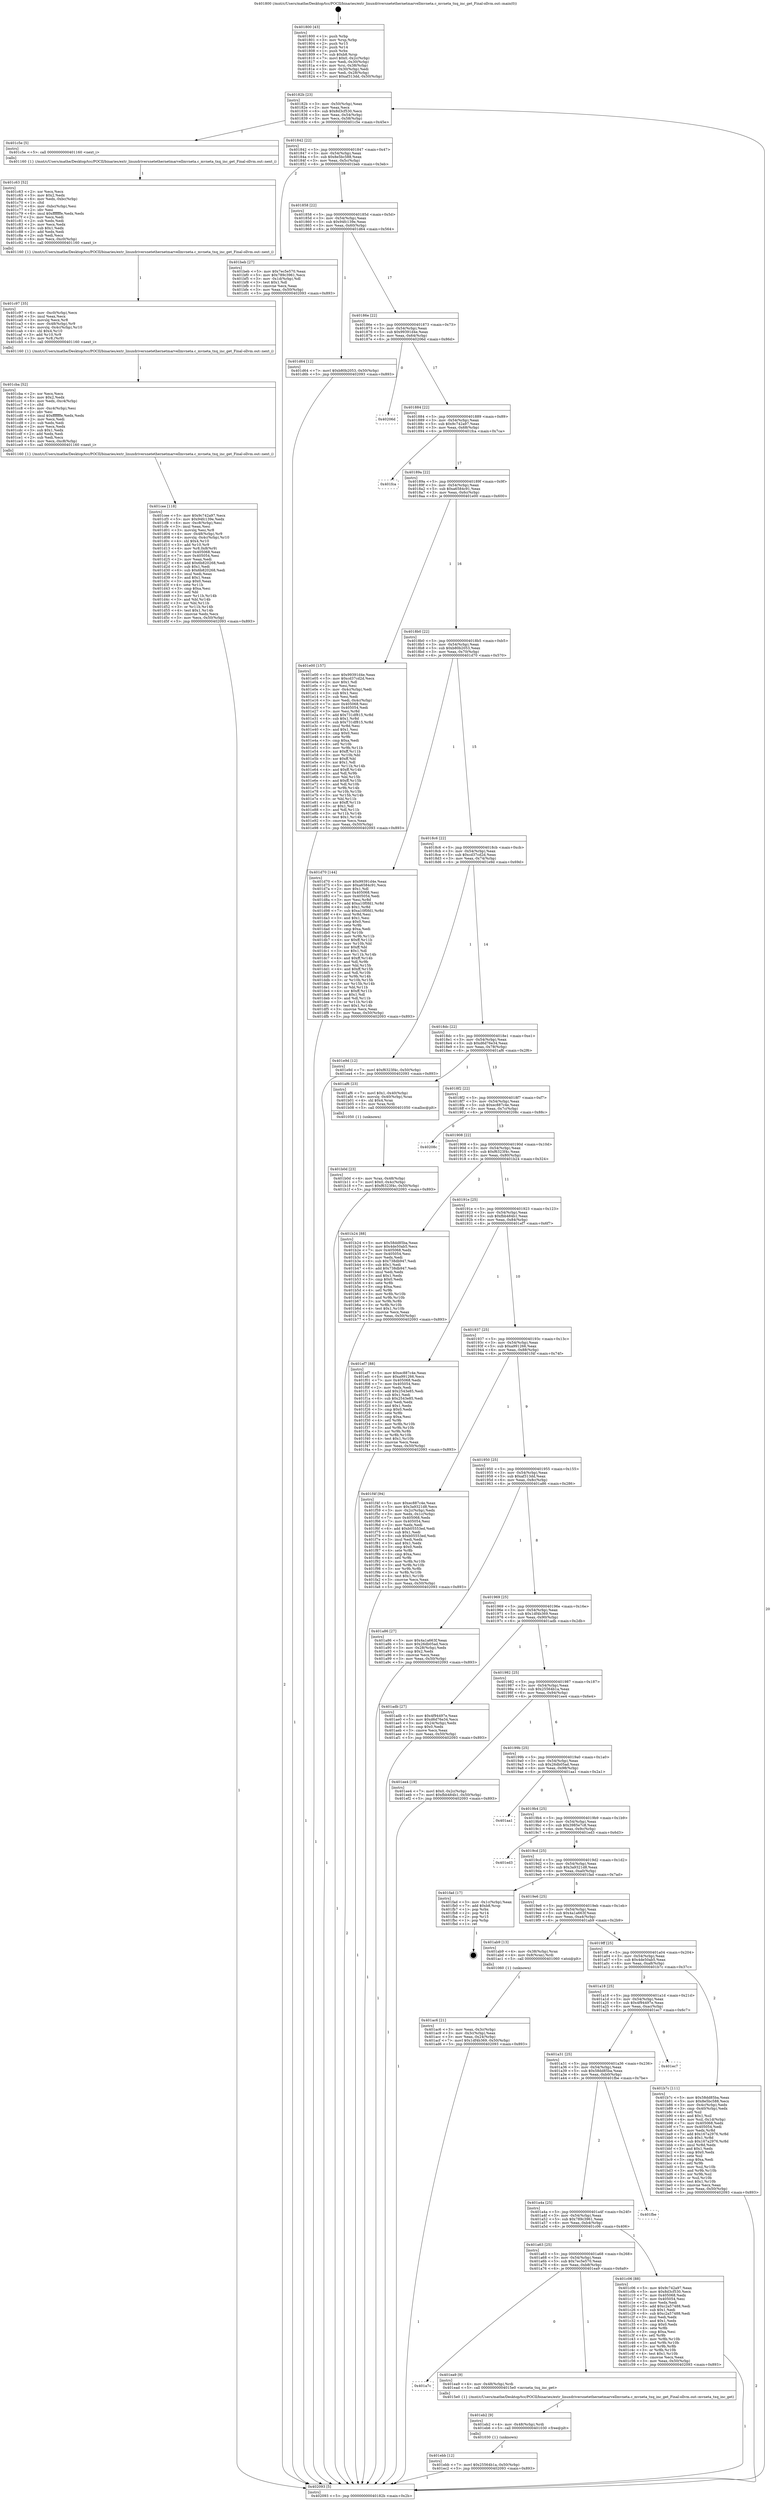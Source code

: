 digraph "0x401800" {
  label = "0x401800 (/mnt/c/Users/mathe/Desktop/tcc/POCII/binaries/extr_linuxdriversnetethernetmarvellmvneta.c_mvneta_txq_inc_get_Final-ollvm.out::main(0))"
  labelloc = "t"
  node[shape=record]

  Entry [label="",width=0.3,height=0.3,shape=circle,fillcolor=black,style=filled]
  "0x40182b" [label="{
     0x40182b [23]\l
     | [instrs]\l
     &nbsp;&nbsp;0x40182b \<+3\>: mov -0x50(%rbp),%eax\l
     &nbsp;&nbsp;0x40182e \<+2\>: mov %eax,%ecx\l
     &nbsp;&nbsp;0x401830 \<+6\>: sub $0x8d3cf530,%ecx\l
     &nbsp;&nbsp;0x401836 \<+3\>: mov %eax,-0x54(%rbp)\l
     &nbsp;&nbsp;0x401839 \<+3\>: mov %ecx,-0x58(%rbp)\l
     &nbsp;&nbsp;0x40183c \<+6\>: je 0000000000401c5e \<main+0x45e\>\l
  }"]
  "0x401c5e" [label="{
     0x401c5e [5]\l
     | [instrs]\l
     &nbsp;&nbsp;0x401c5e \<+5\>: call 0000000000401160 \<next_i\>\l
     | [calls]\l
     &nbsp;&nbsp;0x401160 \{1\} (/mnt/c/Users/mathe/Desktop/tcc/POCII/binaries/extr_linuxdriversnetethernetmarvellmvneta.c_mvneta_txq_inc_get_Final-ollvm.out::next_i)\l
  }"]
  "0x401842" [label="{
     0x401842 [22]\l
     | [instrs]\l
     &nbsp;&nbsp;0x401842 \<+5\>: jmp 0000000000401847 \<main+0x47\>\l
     &nbsp;&nbsp;0x401847 \<+3\>: mov -0x54(%rbp),%eax\l
     &nbsp;&nbsp;0x40184a \<+5\>: sub $0x8e5bc588,%eax\l
     &nbsp;&nbsp;0x40184f \<+3\>: mov %eax,-0x5c(%rbp)\l
     &nbsp;&nbsp;0x401852 \<+6\>: je 0000000000401beb \<main+0x3eb\>\l
  }"]
  Exit [label="",width=0.3,height=0.3,shape=circle,fillcolor=black,style=filled,peripheries=2]
  "0x401beb" [label="{
     0x401beb [27]\l
     | [instrs]\l
     &nbsp;&nbsp;0x401beb \<+5\>: mov $0x7ec5e570,%eax\l
     &nbsp;&nbsp;0x401bf0 \<+5\>: mov $0x789c3961,%ecx\l
     &nbsp;&nbsp;0x401bf5 \<+3\>: mov -0x1d(%rbp),%dl\l
     &nbsp;&nbsp;0x401bf8 \<+3\>: test $0x1,%dl\l
     &nbsp;&nbsp;0x401bfb \<+3\>: cmovne %ecx,%eax\l
     &nbsp;&nbsp;0x401bfe \<+3\>: mov %eax,-0x50(%rbp)\l
     &nbsp;&nbsp;0x401c01 \<+5\>: jmp 0000000000402093 \<main+0x893\>\l
  }"]
  "0x401858" [label="{
     0x401858 [22]\l
     | [instrs]\l
     &nbsp;&nbsp;0x401858 \<+5\>: jmp 000000000040185d \<main+0x5d\>\l
     &nbsp;&nbsp;0x40185d \<+3\>: mov -0x54(%rbp),%eax\l
     &nbsp;&nbsp;0x401860 \<+5\>: sub $0x94fc139e,%eax\l
     &nbsp;&nbsp;0x401865 \<+3\>: mov %eax,-0x60(%rbp)\l
     &nbsp;&nbsp;0x401868 \<+6\>: je 0000000000401d64 \<main+0x564\>\l
  }"]
  "0x401ebb" [label="{
     0x401ebb [12]\l
     | [instrs]\l
     &nbsp;&nbsp;0x401ebb \<+7\>: movl $0x25564b1a,-0x50(%rbp)\l
     &nbsp;&nbsp;0x401ec2 \<+5\>: jmp 0000000000402093 \<main+0x893\>\l
  }"]
  "0x401d64" [label="{
     0x401d64 [12]\l
     | [instrs]\l
     &nbsp;&nbsp;0x401d64 \<+7\>: movl $0xb80b2053,-0x50(%rbp)\l
     &nbsp;&nbsp;0x401d6b \<+5\>: jmp 0000000000402093 \<main+0x893\>\l
  }"]
  "0x40186e" [label="{
     0x40186e [22]\l
     | [instrs]\l
     &nbsp;&nbsp;0x40186e \<+5\>: jmp 0000000000401873 \<main+0x73\>\l
     &nbsp;&nbsp;0x401873 \<+3\>: mov -0x54(%rbp),%eax\l
     &nbsp;&nbsp;0x401876 \<+5\>: sub $0x99391d4e,%eax\l
     &nbsp;&nbsp;0x40187b \<+3\>: mov %eax,-0x64(%rbp)\l
     &nbsp;&nbsp;0x40187e \<+6\>: je 000000000040206d \<main+0x86d\>\l
  }"]
  "0x401eb2" [label="{
     0x401eb2 [9]\l
     | [instrs]\l
     &nbsp;&nbsp;0x401eb2 \<+4\>: mov -0x48(%rbp),%rdi\l
     &nbsp;&nbsp;0x401eb6 \<+5\>: call 0000000000401030 \<free@plt\>\l
     | [calls]\l
     &nbsp;&nbsp;0x401030 \{1\} (unknown)\l
  }"]
  "0x40206d" [label="{
     0x40206d\l
  }", style=dashed]
  "0x401884" [label="{
     0x401884 [22]\l
     | [instrs]\l
     &nbsp;&nbsp;0x401884 \<+5\>: jmp 0000000000401889 \<main+0x89\>\l
     &nbsp;&nbsp;0x401889 \<+3\>: mov -0x54(%rbp),%eax\l
     &nbsp;&nbsp;0x40188c \<+5\>: sub $0x9c742a97,%eax\l
     &nbsp;&nbsp;0x401891 \<+3\>: mov %eax,-0x68(%rbp)\l
     &nbsp;&nbsp;0x401894 \<+6\>: je 0000000000401fca \<main+0x7ca\>\l
  }"]
  "0x401a7c" [label="{
     0x401a7c\l
  }", style=dashed]
  "0x401fca" [label="{
     0x401fca\l
  }", style=dashed]
  "0x40189a" [label="{
     0x40189a [22]\l
     | [instrs]\l
     &nbsp;&nbsp;0x40189a \<+5\>: jmp 000000000040189f \<main+0x9f\>\l
     &nbsp;&nbsp;0x40189f \<+3\>: mov -0x54(%rbp),%eax\l
     &nbsp;&nbsp;0x4018a2 \<+5\>: sub $0xa6584c91,%eax\l
     &nbsp;&nbsp;0x4018a7 \<+3\>: mov %eax,-0x6c(%rbp)\l
     &nbsp;&nbsp;0x4018aa \<+6\>: je 0000000000401e00 \<main+0x600\>\l
  }"]
  "0x401ea9" [label="{
     0x401ea9 [9]\l
     | [instrs]\l
     &nbsp;&nbsp;0x401ea9 \<+4\>: mov -0x48(%rbp),%rdi\l
     &nbsp;&nbsp;0x401ead \<+5\>: call 00000000004015e0 \<mvneta_txq_inc_get\>\l
     | [calls]\l
     &nbsp;&nbsp;0x4015e0 \{1\} (/mnt/c/Users/mathe/Desktop/tcc/POCII/binaries/extr_linuxdriversnetethernetmarvellmvneta.c_mvneta_txq_inc_get_Final-ollvm.out::mvneta_txq_inc_get)\l
  }"]
  "0x401e00" [label="{
     0x401e00 [157]\l
     | [instrs]\l
     &nbsp;&nbsp;0x401e00 \<+5\>: mov $0x99391d4e,%eax\l
     &nbsp;&nbsp;0x401e05 \<+5\>: mov $0xcd37cd2d,%ecx\l
     &nbsp;&nbsp;0x401e0a \<+2\>: mov $0x1,%dl\l
     &nbsp;&nbsp;0x401e0c \<+2\>: xor %esi,%esi\l
     &nbsp;&nbsp;0x401e0e \<+3\>: mov -0x4c(%rbp),%edi\l
     &nbsp;&nbsp;0x401e11 \<+3\>: sub $0x1,%esi\l
     &nbsp;&nbsp;0x401e14 \<+2\>: sub %esi,%edi\l
     &nbsp;&nbsp;0x401e16 \<+3\>: mov %edi,-0x4c(%rbp)\l
     &nbsp;&nbsp;0x401e19 \<+7\>: mov 0x405068,%esi\l
     &nbsp;&nbsp;0x401e20 \<+7\>: mov 0x405054,%edi\l
     &nbsp;&nbsp;0x401e27 \<+3\>: mov %esi,%r8d\l
     &nbsp;&nbsp;0x401e2a \<+7\>: add $0x731df815,%r8d\l
     &nbsp;&nbsp;0x401e31 \<+4\>: sub $0x1,%r8d\l
     &nbsp;&nbsp;0x401e35 \<+7\>: sub $0x731df815,%r8d\l
     &nbsp;&nbsp;0x401e3c \<+4\>: imul %r8d,%esi\l
     &nbsp;&nbsp;0x401e40 \<+3\>: and $0x1,%esi\l
     &nbsp;&nbsp;0x401e43 \<+3\>: cmp $0x0,%esi\l
     &nbsp;&nbsp;0x401e46 \<+4\>: sete %r9b\l
     &nbsp;&nbsp;0x401e4a \<+3\>: cmp $0xa,%edi\l
     &nbsp;&nbsp;0x401e4d \<+4\>: setl %r10b\l
     &nbsp;&nbsp;0x401e51 \<+3\>: mov %r9b,%r11b\l
     &nbsp;&nbsp;0x401e54 \<+4\>: xor $0xff,%r11b\l
     &nbsp;&nbsp;0x401e58 \<+3\>: mov %r10b,%bl\l
     &nbsp;&nbsp;0x401e5b \<+3\>: xor $0xff,%bl\l
     &nbsp;&nbsp;0x401e5e \<+3\>: xor $0x1,%dl\l
     &nbsp;&nbsp;0x401e61 \<+3\>: mov %r11b,%r14b\l
     &nbsp;&nbsp;0x401e64 \<+4\>: and $0xff,%r14b\l
     &nbsp;&nbsp;0x401e68 \<+3\>: and %dl,%r9b\l
     &nbsp;&nbsp;0x401e6b \<+3\>: mov %bl,%r15b\l
     &nbsp;&nbsp;0x401e6e \<+4\>: and $0xff,%r15b\l
     &nbsp;&nbsp;0x401e72 \<+3\>: and %dl,%r10b\l
     &nbsp;&nbsp;0x401e75 \<+3\>: or %r9b,%r14b\l
     &nbsp;&nbsp;0x401e78 \<+3\>: or %r10b,%r15b\l
     &nbsp;&nbsp;0x401e7b \<+3\>: xor %r15b,%r14b\l
     &nbsp;&nbsp;0x401e7e \<+3\>: or %bl,%r11b\l
     &nbsp;&nbsp;0x401e81 \<+4\>: xor $0xff,%r11b\l
     &nbsp;&nbsp;0x401e85 \<+3\>: or $0x1,%dl\l
     &nbsp;&nbsp;0x401e88 \<+3\>: and %dl,%r11b\l
     &nbsp;&nbsp;0x401e8b \<+3\>: or %r11b,%r14b\l
     &nbsp;&nbsp;0x401e8e \<+4\>: test $0x1,%r14b\l
     &nbsp;&nbsp;0x401e92 \<+3\>: cmovne %ecx,%eax\l
     &nbsp;&nbsp;0x401e95 \<+3\>: mov %eax,-0x50(%rbp)\l
     &nbsp;&nbsp;0x401e98 \<+5\>: jmp 0000000000402093 \<main+0x893\>\l
  }"]
  "0x4018b0" [label="{
     0x4018b0 [22]\l
     | [instrs]\l
     &nbsp;&nbsp;0x4018b0 \<+5\>: jmp 00000000004018b5 \<main+0xb5\>\l
     &nbsp;&nbsp;0x4018b5 \<+3\>: mov -0x54(%rbp),%eax\l
     &nbsp;&nbsp;0x4018b8 \<+5\>: sub $0xb80b2053,%eax\l
     &nbsp;&nbsp;0x4018bd \<+3\>: mov %eax,-0x70(%rbp)\l
     &nbsp;&nbsp;0x4018c0 \<+6\>: je 0000000000401d70 \<main+0x570\>\l
  }"]
  "0x401cee" [label="{
     0x401cee [118]\l
     | [instrs]\l
     &nbsp;&nbsp;0x401cee \<+5\>: mov $0x9c742a97,%ecx\l
     &nbsp;&nbsp;0x401cf3 \<+5\>: mov $0x94fc139e,%edx\l
     &nbsp;&nbsp;0x401cf8 \<+6\>: mov -0xc8(%rbp),%esi\l
     &nbsp;&nbsp;0x401cfe \<+3\>: imul %eax,%esi\l
     &nbsp;&nbsp;0x401d01 \<+3\>: movslq %esi,%r8\l
     &nbsp;&nbsp;0x401d04 \<+4\>: mov -0x48(%rbp),%r9\l
     &nbsp;&nbsp;0x401d08 \<+4\>: movslq -0x4c(%rbp),%r10\l
     &nbsp;&nbsp;0x401d0c \<+4\>: shl $0x4,%r10\l
     &nbsp;&nbsp;0x401d10 \<+3\>: add %r10,%r9\l
     &nbsp;&nbsp;0x401d13 \<+4\>: mov %r8,0x8(%r9)\l
     &nbsp;&nbsp;0x401d17 \<+7\>: mov 0x405068,%eax\l
     &nbsp;&nbsp;0x401d1e \<+7\>: mov 0x405054,%esi\l
     &nbsp;&nbsp;0x401d25 \<+2\>: mov %eax,%edi\l
     &nbsp;&nbsp;0x401d27 \<+6\>: add $0x6b820268,%edi\l
     &nbsp;&nbsp;0x401d2d \<+3\>: sub $0x1,%edi\l
     &nbsp;&nbsp;0x401d30 \<+6\>: sub $0x6b820268,%edi\l
     &nbsp;&nbsp;0x401d36 \<+3\>: imul %edi,%eax\l
     &nbsp;&nbsp;0x401d39 \<+3\>: and $0x1,%eax\l
     &nbsp;&nbsp;0x401d3c \<+3\>: cmp $0x0,%eax\l
     &nbsp;&nbsp;0x401d3f \<+4\>: sete %r11b\l
     &nbsp;&nbsp;0x401d43 \<+3\>: cmp $0xa,%esi\l
     &nbsp;&nbsp;0x401d46 \<+3\>: setl %bl\l
     &nbsp;&nbsp;0x401d49 \<+3\>: mov %r11b,%r14b\l
     &nbsp;&nbsp;0x401d4c \<+3\>: and %bl,%r14b\l
     &nbsp;&nbsp;0x401d4f \<+3\>: xor %bl,%r11b\l
     &nbsp;&nbsp;0x401d52 \<+3\>: or %r11b,%r14b\l
     &nbsp;&nbsp;0x401d55 \<+4\>: test $0x1,%r14b\l
     &nbsp;&nbsp;0x401d59 \<+3\>: cmovne %edx,%ecx\l
     &nbsp;&nbsp;0x401d5c \<+3\>: mov %ecx,-0x50(%rbp)\l
     &nbsp;&nbsp;0x401d5f \<+5\>: jmp 0000000000402093 \<main+0x893\>\l
  }"]
  "0x401d70" [label="{
     0x401d70 [144]\l
     | [instrs]\l
     &nbsp;&nbsp;0x401d70 \<+5\>: mov $0x99391d4e,%eax\l
     &nbsp;&nbsp;0x401d75 \<+5\>: mov $0xa6584c91,%ecx\l
     &nbsp;&nbsp;0x401d7a \<+2\>: mov $0x1,%dl\l
     &nbsp;&nbsp;0x401d7c \<+7\>: mov 0x405068,%esi\l
     &nbsp;&nbsp;0x401d83 \<+7\>: mov 0x405054,%edi\l
     &nbsp;&nbsp;0x401d8a \<+3\>: mov %esi,%r8d\l
     &nbsp;&nbsp;0x401d8d \<+7\>: add $0xa10f0fd1,%r8d\l
     &nbsp;&nbsp;0x401d94 \<+4\>: sub $0x1,%r8d\l
     &nbsp;&nbsp;0x401d98 \<+7\>: sub $0xa10f0fd1,%r8d\l
     &nbsp;&nbsp;0x401d9f \<+4\>: imul %r8d,%esi\l
     &nbsp;&nbsp;0x401da3 \<+3\>: and $0x1,%esi\l
     &nbsp;&nbsp;0x401da6 \<+3\>: cmp $0x0,%esi\l
     &nbsp;&nbsp;0x401da9 \<+4\>: sete %r9b\l
     &nbsp;&nbsp;0x401dad \<+3\>: cmp $0xa,%edi\l
     &nbsp;&nbsp;0x401db0 \<+4\>: setl %r10b\l
     &nbsp;&nbsp;0x401db4 \<+3\>: mov %r9b,%r11b\l
     &nbsp;&nbsp;0x401db7 \<+4\>: xor $0xff,%r11b\l
     &nbsp;&nbsp;0x401dbb \<+3\>: mov %r10b,%bl\l
     &nbsp;&nbsp;0x401dbe \<+3\>: xor $0xff,%bl\l
     &nbsp;&nbsp;0x401dc1 \<+3\>: xor $0x1,%dl\l
     &nbsp;&nbsp;0x401dc4 \<+3\>: mov %r11b,%r14b\l
     &nbsp;&nbsp;0x401dc7 \<+4\>: and $0xff,%r14b\l
     &nbsp;&nbsp;0x401dcb \<+3\>: and %dl,%r9b\l
     &nbsp;&nbsp;0x401dce \<+3\>: mov %bl,%r15b\l
     &nbsp;&nbsp;0x401dd1 \<+4\>: and $0xff,%r15b\l
     &nbsp;&nbsp;0x401dd5 \<+3\>: and %dl,%r10b\l
     &nbsp;&nbsp;0x401dd8 \<+3\>: or %r9b,%r14b\l
     &nbsp;&nbsp;0x401ddb \<+3\>: or %r10b,%r15b\l
     &nbsp;&nbsp;0x401dde \<+3\>: xor %r15b,%r14b\l
     &nbsp;&nbsp;0x401de1 \<+3\>: or %bl,%r11b\l
     &nbsp;&nbsp;0x401de4 \<+4\>: xor $0xff,%r11b\l
     &nbsp;&nbsp;0x401de8 \<+3\>: or $0x1,%dl\l
     &nbsp;&nbsp;0x401deb \<+3\>: and %dl,%r11b\l
     &nbsp;&nbsp;0x401dee \<+3\>: or %r11b,%r14b\l
     &nbsp;&nbsp;0x401df1 \<+4\>: test $0x1,%r14b\l
     &nbsp;&nbsp;0x401df5 \<+3\>: cmovne %ecx,%eax\l
     &nbsp;&nbsp;0x401df8 \<+3\>: mov %eax,-0x50(%rbp)\l
     &nbsp;&nbsp;0x401dfb \<+5\>: jmp 0000000000402093 \<main+0x893\>\l
  }"]
  "0x4018c6" [label="{
     0x4018c6 [22]\l
     | [instrs]\l
     &nbsp;&nbsp;0x4018c6 \<+5\>: jmp 00000000004018cb \<main+0xcb\>\l
     &nbsp;&nbsp;0x4018cb \<+3\>: mov -0x54(%rbp),%eax\l
     &nbsp;&nbsp;0x4018ce \<+5\>: sub $0xcd37cd2d,%eax\l
     &nbsp;&nbsp;0x4018d3 \<+3\>: mov %eax,-0x74(%rbp)\l
     &nbsp;&nbsp;0x4018d6 \<+6\>: je 0000000000401e9d \<main+0x69d\>\l
  }"]
  "0x401cba" [label="{
     0x401cba [52]\l
     | [instrs]\l
     &nbsp;&nbsp;0x401cba \<+2\>: xor %ecx,%ecx\l
     &nbsp;&nbsp;0x401cbc \<+5\>: mov $0x2,%edx\l
     &nbsp;&nbsp;0x401cc1 \<+6\>: mov %edx,-0xc4(%rbp)\l
     &nbsp;&nbsp;0x401cc7 \<+1\>: cltd\l
     &nbsp;&nbsp;0x401cc8 \<+6\>: mov -0xc4(%rbp),%esi\l
     &nbsp;&nbsp;0x401cce \<+2\>: idiv %esi\l
     &nbsp;&nbsp;0x401cd0 \<+6\>: imul $0xfffffffe,%edx,%edx\l
     &nbsp;&nbsp;0x401cd6 \<+2\>: mov %ecx,%edi\l
     &nbsp;&nbsp;0x401cd8 \<+2\>: sub %edx,%edi\l
     &nbsp;&nbsp;0x401cda \<+2\>: mov %ecx,%edx\l
     &nbsp;&nbsp;0x401cdc \<+3\>: sub $0x1,%edx\l
     &nbsp;&nbsp;0x401cdf \<+2\>: add %edx,%edi\l
     &nbsp;&nbsp;0x401ce1 \<+2\>: sub %edi,%ecx\l
     &nbsp;&nbsp;0x401ce3 \<+6\>: mov %ecx,-0xc8(%rbp)\l
     &nbsp;&nbsp;0x401ce9 \<+5\>: call 0000000000401160 \<next_i\>\l
     | [calls]\l
     &nbsp;&nbsp;0x401160 \{1\} (/mnt/c/Users/mathe/Desktop/tcc/POCII/binaries/extr_linuxdriversnetethernetmarvellmvneta.c_mvneta_txq_inc_get_Final-ollvm.out::next_i)\l
  }"]
  "0x401e9d" [label="{
     0x401e9d [12]\l
     | [instrs]\l
     &nbsp;&nbsp;0x401e9d \<+7\>: movl $0xf6323f4c,-0x50(%rbp)\l
     &nbsp;&nbsp;0x401ea4 \<+5\>: jmp 0000000000402093 \<main+0x893\>\l
  }"]
  "0x4018dc" [label="{
     0x4018dc [22]\l
     | [instrs]\l
     &nbsp;&nbsp;0x4018dc \<+5\>: jmp 00000000004018e1 \<main+0xe1\>\l
     &nbsp;&nbsp;0x4018e1 \<+3\>: mov -0x54(%rbp),%eax\l
     &nbsp;&nbsp;0x4018e4 \<+5\>: sub $0xd6d76e34,%eax\l
     &nbsp;&nbsp;0x4018e9 \<+3\>: mov %eax,-0x78(%rbp)\l
     &nbsp;&nbsp;0x4018ec \<+6\>: je 0000000000401af6 \<main+0x2f6\>\l
  }"]
  "0x401c97" [label="{
     0x401c97 [35]\l
     | [instrs]\l
     &nbsp;&nbsp;0x401c97 \<+6\>: mov -0xc0(%rbp),%ecx\l
     &nbsp;&nbsp;0x401c9d \<+3\>: imul %eax,%ecx\l
     &nbsp;&nbsp;0x401ca0 \<+3\>: movslq %ecx,%r8\l
     &nbsp;&nbsp;0x401ca3 \<+4\>: mov -0x48(%rbp),%r9\l
     &nbsp;&nbsp;0x401ca7 \<+4\>: movslq -0x4c(%rbp),%r10\l
     &nbsp;&nbsp;0x401cab \<+4\>: shl $0x4,%r10\l
     &nbsp;&nbsp;0x401caf \<+3\>: add %r10,%r9\l
     &nbsp;&nbsp;0x401cb2 \<+3\>: mov %r8,(%r9)\l
     &nbsp;&nbsp;0x401cb5 \<+5\>: call 0000000000401160 \<next_i\>\l
     | [calls]\l
     &nbsp;&nbsp;0x401160 \{1\} (/mnt/c/Users/mathe/Desktop/tcc/POCII/binaries/extr_linuxdriversnetethernetmarvellmvneta.c_mvneta_txq_inc_get_Final-ollvm.out::next_i)\l
  }"]
  "0x401af6" [label="{
     0x401af6 [23]\l
     | [instrs]\l
     &nbsp;&nbsp;0x401af6 \<+7\>: movl $0x1,-0x40(%rbp)\l
     &nbsp;&nbsp;0x401afd \<+4\>: movslq -0x40(%rbp),%rax\l
     &nbsp;&nbsp;0x401b01 \<+4\>: shl $0x4,%rax\l
     &nbsp;&nbsp;0x401b05 \<+3\>: mov %rax,%rdi\l
     &nbsp;&nbsp;0x401b08 \<+5\>: call 0000000000401050 \<malloc@plt\>\l
     | [calls]\l
     &nbsp;&nbsp;0x401050 \{1\} (unknown)\l
  }"]
  "0x4018f2" [label="{
     0x4018f2 [22]\l
     | [instrs]\l
     &nbsp;&nbsp;0x4018f2 \<+5\>: jmp 00000000004018f7 \<main+0xf7\>\l
     &nbsp;&nbsp;0x4018f7 \<+3\>: mov -0x54(%rbp),%eax\l
     &nbsp;&nbsp;0x4018fa \<+5\>: sub $0xec887c4e,%eax\l
     &nbsp;&nbsp;0x4018ff \<+3\>: mov %eax,-0x7c(%rbp)\l
     &nbsp;&nbsp;0x401902 \<+6\>: je 000000000040208c \<main+0x88c\>\l
  }"]
  "0x401c63" [label="{
     0x401c63 [52]\l
     | [instrs]\l
     &nbsp;&nbsp;0x401c63 \<+2\>: xor %ecx,%ecx\l
     &nbsp;&nbsp;0x401c65 \<+5\>: mov $0x2,%edx\l
     &nbsp;&nbsp;0x401c6a \<+6\>: mov %edx,-0xbc(%rbp)\l
     &nbsp;&nbsp;0x401c70 \<+1\>: cltd\l
     &nbsp;&nbsp;0x401c71 \<+6\>: mov -0xbc(%rbp),%esi\l
     &nbsp;&nbsp;0x401c77 \<+2\>: idiv %esi\l
     &nbsp;&nbsp;0x401c79 \<+6\>: imul $0xfffffffe,%edx,%edx\l
     &nbsp;&nbsp;0x401c7f \<+2\>: mov %ecx,%edi\l
     &nbsp;&nbsp;0x401c81 \<+2\>: sub %edx,%edi\l
     &nbsp;&nbsp;0x401c83 \<+2\>: mov %ecx,%edx\l
     &nbsp;&nbsp;0x401c85 \<+3\>: sub $0x1,%edx\l
     &nbsp;&nbsp;0x401c88 \<+2\>: add %edx,%edi\l
     &nbsp;&nbsp;0x401c8a \<+2\>: sub %edi,%ecx\l
     &nbsp;&nbsp;0x401c8c \<+6\>: mov %ecx,-0xc0(%rbp)\l
     &nbsp;&nbsp;0x401c92 \<+5\>: call 0000000000401160 \<next_i\>\l
     | [calls]\l
     &nbsp;&nbsp;0x401160 \{1\} (/mnt/c/Users/mathe/Desktop/tcc/POCII/binaries/extr_linuxdriversnetethernetmarvellmvneta.c_mvneta_txq_inc_get_Final-ollvm.out::next_i)\l
  }"]
  "0x40208c" [label="{
     0x40208c\l
  }", style=dashed]
  "0x401908" [label="{
     0x401908 [22]\l
     | [instrs]\l
     &nbsp;&nbsp;0x401908 \<+5\>: jmp 000000000040190d \<main+0x10d\>\l
     &nbsp;&nbsp;0x40190d \<+3\>: mov -0x54(%rbp),%eax\l
     &nbsp;&nbsp;0x401910 \<+5\>: sub $0xf6323f4c,%eax\l
     &nbsp;&nbsp;0x401915 \<+3\>: mov %eax,-0x80(%rbp)\l
     &nbsp;&nbsp;0x401918 \<+6\>: je 0000000000401b24 \<main+0x324\>\l
  }"]
  "0x401a63" [label="{
     0x401a63 [25]\l
     | [instrs]\l
     &nbsp;&nbsp;0x401a63 \<+5\>: jmp 0000000000401a68 \<main+0x268\>\l
     &nbsp;&nbsp;0x401a68 \<+3\>: mov -0x54(%rbp),%eax\l
     &nbsp;&nbsp;0x401a6b \<+5\>: sub $0x7ec5e570,%eax\l
     &nbsp;&nbsp;0x401a70 \<+6\>: mov %eax,-0xb8(%rbp)\l
     &nbsp;&nbsp;0x401a76 \<+6\>: je 0000000000401ea9 \<main+0x6a9\>\l
  }"]
  "0x401b24" [label="{
     0x401b24 [88]\l
     | [instrs]\l
     &nbsp;&nbsp;0x401b24 \<+5\>: mov $0x58dd85ba,%eax\l
     &nbsp;&nbsp;0x401b29 \<+5\>: mov $0x4de50ab5,%ecx\l
     &nbsp;&nbsp;0x401b2e \<+7\>: mov 0x405068,%edx\l
     &nbsp;&nbsp;0x401b35 \<+7\>: mov 0x405054,%esi\l
     &nbsp;&nbsp;0x401b3c \<+2\>: mov %edx,%edi\l
     &nbsp;&nbsp;0x401b3e \<+6\>: sub $0x738db947,%edi\l
     &nbsp;&nbsp;0x401b44 \<+3\>: sub $0x1,%edi\l
     &nbsp;&nbsp;0x401b47 \<+6\>: add $0x738db947,%edi\l
     &nbsp;&nbsp;0x401b4d \<+3\>: imul %edi,%edx\l
     &nbsp;&nbsp;0x401b50 \<+3\>: and $0x1,%edx\l
     &nbsp;&nbsp;0x401b53 \<+3\>: cmp $0x0,%edx\l
     &nbsp;&nbsp;0x401b56 \<+4\>: sete %r8b\l
     &nbsp;&nbsp;0x401b5a \<+3\>: cmp $0xa,%esi\l
     &nbsp;&nbsp;0x401b5d \<+4\>: setl %r9b\l
     &nbsp;&nbsp;0x401b61 \<+3\>: mov %r8b,%r10b\l
     &nbsp;&nbsp;0x401b64 \<+3\>: and %r9b,%r10b\l
     &nbsp;&nbsp;0x401b67 \<+3\>: xor %r9b,%r8b\l
     &nbsp;&nbsp;0x401b6a \<+3\>: or %r8b,%r10b\l
     &nbsp;&nbsp;0x401b6d \<+4\>: test $0x1,%r10b\l
     &nbsp;&nbsp;0x401b71 \<+3\>: cmovne %ecx,%eax\l
     &nbsp;&nbsp;0x401b74 \<+3\>: mov %eax,-0x50(%rbp)\l
     &nbsp;&nbsp;0x401b77 \<+5\>: jmp 0000000000402093 \<main+0x893\>\l
  }"]
  "0x40191e" [label="{
     0x40191e [25]\l
     | [instrs]\l
     &nbsp;&nbsp;0x40191e \<+5\>: jmp 0000000000401923 \<main+0x123\>\l
     &nbsp;&nbsp;0x401923 \<+3\>: mov -0x54(%rbp),%eax\l
     &nbsp;&nbsp;0x401926 \<+5\>: sub $0xfbb484b1,%eax\l
     &nbsp;&nbsp;0x40192b \<+6\>: mov %eax,-0x84(%rbp)\l
     &nbsp;&nbsp;0x401931 \<+6\>: je 0000000000401ef7 \<main+0x6f7\>\l
  }"]
  "0x401c06" [label="{
     0x401c06 [88]\l
     | [instrs]\l
     &nbsp;&nbsp;0x401c06 \<+5\>: mov $0x9c742a97,%eax\l
     &nbsp;&nbsp;0x401c0b \<+5\>: mov $0x8d3cf530,%ecx\l
     &nbsp;&nbsp;0x401c10 \<+7\>: mov 0x405068,%edx\l
     &nbsp;&nbsp;0x401c17 \<+7\>: mov 0x405054,%esi\l
     &nbsp;&nbsp;0x401c1e \<+2\>: mov %edx,%edi\l
     &nbsp;&nbsp;0x401c20 \<+6\>: add $0xc2a57488,%edi\l
     &nbsp;&nbsp;0x401c26 \<+3\>: sub $0x1,%edi\l
     &nbsp;&nbsp;0x401c29 \<+6\>: sub $0xc2a57488,%edi\l
     &nbsp;&nbsp;0x401c2f \<+3\>: imul %edi,%edx\l
     &nbsp;&nbsp;0x401c32 \<+3\>: and $0x1,%edx\l
     &nbsp;&nbsp;0x401c35 \<+3\>: cmp $0x0,%edx\l
     &nbsp;&nbsp;0x401c38 \<+4\>: sete %r8b\l
     &nbsp;&nbsp;0x401c3c \<+3\>: cmp $0xa,%esi\l
     &nbsp;&nbsp;0x401c3f \<+4\>: setl %r9b\l
     &nbsp;&nbsp;0x401c43 \<+3\>: mov %r8b,%r10b\l
     &nbsp;&nbsp;0x401c46 \<+3\>: and %r9b,%r10b\l
     &nbsp;&nbsp;0x401c49 \<+3\>: xor %r9b,%r8b\l
     &nbsp;&nbsp;0x401c4c \<+3\>: or %r8b,%r10b\l
     &nbsp;&nbsp;0x401c4f \<+4\>: test $0x1,%r10b\l
     &nbsp;&nbsp;0x401c53 \<+3\>: cmovne %ecx,%eax\l
     &nbsp;&nbsp;0x401c56 \<+3\>: mov %eax,-0x50(%rbp)\l
     &nbsp;&nbsp;0x401c59 \<+5\>: jmp 0000000000402093 \<main+0x893\>\l
  }"]
  "0x401ef7" [label="{
     0x401ef7 [88]\l
     | [instrs]\l
     &nbsp;&nbsp;0x401ef7 \<+5\>: mov $0xec887c4e,%eax\l
     &nbsp;&nbsp;0x401efc \<+5\>: mov $0xa991266,%ecx\l
     &nbsp;&nbsp;0x401f01 \<+7\>: mov 0x405068,%edx\l
     &nbsp;&nbsp;0x401f08 \<+7\>: mov 0x405054,%esi\l
     &nbsp;&nbsp;0x401f0f \<+2\>: mov %edx,%edi\l
     &nbsp;&nbsp;0x401f11 \<+6\>: add $0x2543e85,%edi\l
     &nbsp;&nbsp;0x401f17 \<+3\>: sub $0x1,%edi\l
     &nbsp;&nbsp;0x401f1a \<+6\>: sub $0x2543e85,%edi\l
     &nbsp;&nbsp;0x401f20 \<+3\>: imul %edi,%edx\l
     &nbsp;&nbsp;0x401f23 \<+3\>: and $0x1,%edx\l
     &nbsp;&nbsp;0x401f26 \<+3\>: cmp $0x0,%edx\l
     &nbsp;&nbsp;0x401f29 \<+4\>: sete %r8b\l
     &nbsp;&nbsp;0x401f2d \<+3\>: cmp $0xa,%esi\l
     &nbsp;&nbsp;0x401f30 \<+4\>: setl %r9b\l
     &nbsp;&nbsp;0x401f34 \<+3\>: mov %r8b,%r10b\l
     &nbsp;&nbsp;0x401f37 \<+3\>: and %r9b,%r10b\l
     &nbsp;&nbsp;0x401f3a \<+3\>: xor %r9b,%r8b\l
     &nbsp;&nbsp;0x401f3d \<+3\>: or %r8b,%r10b\l
     &nbsp;&nbsp;0x401f40 \<+4\>: test $0x1,%r10b\l
     &nbsp;&nbsp;0x401f44 \<+3\>: cmovne %ecx,%eax\l
     &nbsp;&nbsp;0x401f47 \<+3\>: mov %eax,-0x50(%rbp)\l
     &nbsp;&nbsp;0x401f4a \<+5\>: jmp 0000000000402093 \<main+0x893\>\l
  }"]
  "0x401937" [label="{
     0x401937 [25]\l
     | [instrs]\l
     &nbsp;&nbsp;0x401937 \<+5\>: jmp 000000000040193c \<main+0x13c\>\l
     &nbsp;&nbsp;0x40193c \<+3\>: mov -0x54(%rbp),%eax\l
     &nbsp;&nbsp;0x40193f \<+5\>: sub $0xa991266,%eax\l
     &nbsp;&nbsp;0x401944 \<+6\>: mov %eax,-0x88(%rbp)\l
     &nbsp;&nbsp;0x40194a \<+6\>: je 0000000000401f4f \<main+0x74f\>\l
  }"]
  "0x401a4a" [label="{
     0x401a4a [25]\l
     | [instrs]\l
     &nbsp;&nbsp;0x401a4a \<+5\>: jmp 0000000000401a4f \<main+0x24f\>\l
     &nbsp;&nbsp;0x401a4f \<+3\>: mov -0x54(%rbp),%eax\l
     &nbsp;&nbsp;0x401a52 \<+5\>: sub $0x789c3961,%eax\l
     &nbsp;&nbsp;0x401a57 \<+6\>: mov %eax,-0xb4(%rbp)\l
     &nbsp;&nbsp;0x401a5d \<+6\>: je 0000000000401c06 \<main+0x406\>\l
  }"]
  "0x401f4f" [label="{
     0x401f4f [94]\l
     | [instrs]\l
     &nbsp;&nbsp;0x401f4f \<+5\>: mov $0xec887c4e,%eax\l
     &nbsp;&nbsp;0x401f54 \<+5\>: mov $0x3a9321d8,%ecx\l
     &nbsp;&nbsp;0x401f59 \<+3\>: mov -0x2c(%rbp),%edx\l
     &nbsp;&nbsp;0x401f5c \<+3\>: mov %edx,-0x1c(%rbp)\l
     &nbsp;&nbsp;0x401f5f \<+7\>: mov 0x405068,%edx\l
     &nbsp;&nbsp;0x401f66 \<+7\>: mov 0x405054,%esi\l
     &nbsp;&nbsp;0x401f6d \<+2\>: mov %edx,%edi\l
     &nbsp;&nbsp;0x401f6f \<+6\>: add $0xb05553ed,%edi\l
     &nbsp;&nbsp;0x401f75 \<+3\>: sub $0x1,%edi\l
     &nbsp;&nbsp;0x401f78 \<+6\>: sub $0xb05553ed,%edi\l
     &nbsp;&nbsp;0x401f7e \<+3\>: imul %edi,%edx\l
     &nbsp;&nbsp;0x401f81 \<+3\>: and $0x1,%edx\l
     &nbsp;&nbsp;0x401f84 \<+3\>: cmp $0x0,%edx\l
     &nbsp;&nbsp;0x401f87 \<+4\>: sete %r8b\l
     &nbsp;&nbsp;0x401f8b \<+3\>: cmp $0xa,%esi\l
     &nbsp;&nbsp;0x401f8e \<+4\>: setl %r9b\l
     &nbsp;&nbsp;0x401f92 \<+3\>: mov %r8b,%r10b\l
     &nbsp;&nbsp;0x401f95 \<+3\>: and %r9b,%r10b\l
     &nbsp;&nbsp;0x401f98 \<+3\>: xor %r9b,%r8b\l
     &nbsp;&nbsp;0x401f9b \<+3\>: or %r8b,%r10b\l
     &nbsp;&nbsp;0x401f9e \<+4\>: test $0x1,%r10b\l
     &nbsp;&nbsp;0x401fa2 \<+3\>: cmovne %ecx,%eax\l
     &nbsp;&nbsp;0x401fa5 \<+3\>: mov %eax,-0x50(%rbp)\l
     &nbsp;&nbsp;0x401fa8 \<+5\>: jmp 0000000000402093 \<main+0x893\>\l
  }"]
  "0x401950" [label="{
     0x401950 [25]\l
     | [instrs]\l
     &nbsp;&nbsp;0x401950 \<+5\>: jmp 0000000000401955 \<main+0x155\>\l
     &nbsp;&nbsp;0x401955 \<+3\>: mov -0x54(%rbp),%eax\l
     &nbsp;&nbsp;0x401958 \<+5\>: sub $0xaf313dd,%eax\l
     &nbsp;&nbsp;0x40195d \<+6\>: mov %eax,-0x8c(%rbp)\l
     &nbsp;&nbsp;0x401963 \<+6\>: je 0000000000401a86 \<main+0x286\>\l
  }"]
  "0x401fbe" [label="{
     0x401fbe\l
  }", style=dashed]
  "0x401a86" [label="{
     0x401a86 [27]\l
     | [instrs]\l
     &nbsp;&nbsp;0x401a86 \<+5\>: mov $0x4a1a663f,%eax\l
     &nbsp;&nbsp;0x401a8b \<+5\>: mov $0x26db05ad,%ecx\l
     &nbsp;&nbsp;0x401a90 \<+3\>: mov -0x28(%rbp),%edx\l
     &nbsp;&nbsp;0x401a93 \<+3\>: cmp $0x2,%edx\l
     &nbsp;&nbsp;0x401a96 \<+3\>: cmovne %ecx,%eax\l
     &nbsp;&nbsp;0x401a99 \<+3\>: mov %eax,-0x50(%rbp)\l
     &nbsp;&nbsp;0x401a9c \<+5\>: jmp 0000000000402093 \<main+0x893\>\l
  }"]
  "0x401969" [label="{
     0x401969 [25]\l
     | [instrs]\l
     &nbsp;&nbsp;0x401969 \<+5\>: jmp 000000000040196e \<main+0x16e\>\l
     &nbsp;&nbsp;0x40196e \<+3\>: mov -0x54(%rbp),%eax\l
     &nbsp;&nbsp;0x401971 \<+5\>: sub $0x1df4b369,%eax\l
     &nbsp;&nbsp;0x401976 \<+6\>: mov %eax,-0x90(%rbp)\l
     &nbsp;&nbsp;0x40197c \<+6\>: je 0000000000401adb \<main+0x2db\>\l
  }"]
  "0x402093" [label="{
     0x402093 [5]\l
     | [instrs]\l
     &nbsp;&nbsp;0x402093 \<+5\>: jmp 000000000040182b \<main+0x2b\>\l
  }"]
  "0x401800" [label="{
     0x401800 [43]\l
     | [instrs]\l
     &nbsp;&nbsp;0x401800 \<+1\>: push %rbp\l
     &nbsp;&nbsp;0x401801 \<+3\>: mov %rsp,%rbp\l
     &nbsp;&nbsp;0x401804 \<+2\>: push %r15\l
     &nbsp;&nbsp;0x401806 \<+2\>: push %r14\l
     &nbsp;&nbsp;0x401808 \<+1\>: push %rbx\l
     &nbsp;&nbsp;0x401809 \<+7\>: sub $0xb8,%rsp\l
     &nbsp;&nbsp;0x401810 \<+7\>: movl $0x0,-0x2c(%rbp)\l
     &nbsp;&nbsp;0x401817 \<+3\>: mov %edi,-0x30(%rbp)\l
     &nbsp;&nbsp;0x40181a \<+4\>: mov %rsi,-0x38(%rbp)\l
     &nbsp;&nbsp;0x40181e \<+3\>: mov -0x30(%rbp),%edi\l
     &nbsp;&nbsp;0x401821 \<+3\>: mov %edi,-0x28(%rbp)\l
     &nbsp;&nbsp;0x401824 \<+7\>: movl $0xaf313dd,-0x50(%rbp)\l
  }"]
  "0x401a31" [label="{
     0x401a31 [25]\l
     | [instrs]\l
     &nbsp;&nbsp;0x401a31 \<+5\>: jmp 0000000000401a36 \<main+0x236\>\l
     &nbsp;&nbsp;0x401a36 \<+3\>: mov -0x54(%rbp),%eax\l
     &nbsp;&nbsp;0x401a39 \<+5\>: sub $0x58dd85ba,%eax\l
     &nbsp;&nbsp;0x401a3e \<+6\>: mov %eax,-0xb0(%rbp)\l
     &nbsp;&nbsp;0x401a44 \<+6\>: je 0000000000401fbe \<main+0x7be\>\l
  }"]
  "0x401adb" [label="{
     0x401adb [27]\l
     | [instrs]\l
     &nbsp;&nbsp;0x401adb \<+5\>: mov $0x4f94497e,%eax\l
     &nbsp;&nbsp;0x401ae0 \<+5\>: mov $0xd6d76e34,%ecx\l
     &nbsp;&nbsp;0x401ae5 \<+3\>: mov -0x24(%rbp),%edx\l
     &nbsp;&nbsp;0x401ae8 \<+3\>: cmp $0x0,%edx\l
     &nbsp;&nbsp;0x401aeb \<+3\>: cmove %ecx,%eax\l
     &nbsp;&nbsp;0x401aee \<+3\>: mov %eax,-0x50(%rbp)\l
     &nbsp;&nbsp;0x401af1 \<+5\>: jmp 0000000000402093 \<main+0x893\>\l
  }"]
  "0x401982" [label="{
     0x401982 [25]\l
     | [instrs]\l
     &nbsp;&nbsp;0x401982 \<+5\>: jmp 0000000000401987 \<main+0x187\>\l
     &nbsp;&nbsp;0x401987 \<+3\>: mov -0x54(%rbp),%eax\l
     &nbsp;&nbsp;0x40198a \<+5\>: sub $0x25564b1a,%eax\l
     &nbsp;&nbsp;0x40198f \<+6\>: mov %eax,-0x94(%rbp)\l
     &nbsp;&nbsp;0x401995 \<+6\>: je 0000000000401ee4 \<main+0x6e4\>\l
  }"]
  "0x401ec7" [label="{
     0x401ec7\l
  }", style=dashed]
  "0x401ee4" [label="{
     0x401ee4 [19]\l
     | [instrs]\l
     &nbsp;&nbsp;0x401ee4 \<+7\>: movl $0x0,-0x2c(%rbp)\l
     &nbsp;&nbsp;0x401eeb \<+7\>: movl $0xfbb484b1,-0x50(%rbp)\l
     &nbsp;&nbsp;0x401ef2 \<+5\>: jmp 0000000000402093 \<main+0x893\>\l
  }"]
  "0x40199b" [label="{
     0x40199b [25]\l
     | [instrs]\l
     &nbsp;&nbsp;0x40199b \<+5\>: jmp 00000000004019a0 \<main+0x1a0\>\l
     &nbsp;&nbsp;0x4019a0 \<+3\>: mov -0x54(%rbp),%eax\l
     &nbsp;&nbsp;0x4019a3 \<+5\>: sub $0x26db05ad,%eax\l
     &nbsp;&nbsp;0x4019a8 \<+6\>: mov %eax,-0x98(%rbp)\l
     &nbsp;&nbsp;0x4019ae \<+6\>: je 0000000000401aa1 \<main+0x2a1\>\l
  }"]
  "0x401a18" [label="{
     0x401a18 [25]\l
     | [instrs]\l
     &nbsp;&nbsp;0x401a18 \<+5\>: jmp 0000000000401a1d \<main+0x21d\>\l
     &nbsp;&nbsp;0x401a1d \<+3\>: mov -0x54(%rbp),%eax\l
     &nbsp;&nbsp;0x401a20 \<+5\>: sub $0x4f94497e,%eax\l
     &nbsp;&nbsp;0x401a25 \<+6\>: mov %eax,-0xac(%rbp)\l
     &nbsp;&nbsp;0x401a2b \<+6\>: je 0000000000401ec7 \<main+0x6c7\>\l
  }"]
  "0x401aa1" [label="{
     0x401aa1\l
  }", style=dashed]
  "0x4019b4" [label="{
     0x4019b4 [25]\l
     | [instrs]\l
     &nbsp;&nbsp;0x4019b4 \<+5\>: jmp 00000000004019b9 \<main+0x1b9\>\l
     &nbsp;&nbsp;0x4019b9 \<+3\>: mov -0x54(%rbp),%eax\l
     &nbsp;&nbsp;0x4019bc \<+5\>: sub $0x3985e7c8,%eax\l
     &nbsp;&nbsp;0x4019c1 \<+6\>: mov %eax,-0x9c(%rbp)\l
     &nbsp;&nbsp;0x4019c7 \<+6\>: je 0000000000401ed3 \<main+0x6d3\>\l
  }"]
  "0x401b7c" [label="{
     0x401b7c [111]\l
     | [instrs]\l
     &nbsp;&nbsp;0x401b7c \<+5\>: mov $0x58dd85ba,%eax\l
     &nbsp;&nbsp;0x401b81 \<+5\>: mov $0x8e5bc588,%ecx\l
     &nbsp;&nbsp;0x401b86 \<+3\>: mov -0x4c(%rbp),%edx\l
     &nbsp;&nbsp;0x401b89 \<+3\>: cmp -0x40(%rbp),%edx\l
     &nbsp;&nbsp;0x401b8c \<+4\>: setl %sil\l
     &nbsp;&nbsp;0x401b90 \<+4\>: and $0x1,%sil\l
     &nbsp;&nbsp;0x401b94 \<+4\>: mov %sil,-0x1d(%rbp)\l
     &nbsp;&nbsp;0x401b98 \<+7\>: mov 0x405068,%edx\l
     &nbsp;&nbsp;0x401b9f \<+7\>: mov 0x405054,%edi\l
     &nbsp;&nbsp;0x401ba6 \<+3\>: mov %edx,%r8d\l
     &nbsp;&nbsp;0x401ba9 \<+7\>: add $0x167a2976,%r8d\l
     &nbsp;&nbsp;0x401bb0 \<+4\>: sub $0x1,%r8d\l
     &nbsp;&nbsp;0x401bb4 \<+7\>: sub $0x167a2976,%r8d\l
     &nbsp;&nbsp;0x401bbb \<+4\>: imul %r8d,%edx\l
     &nbsp;&nbsp;0x401bbf \<+3\>: and $0x1,%edx\l
     &nbsp;&nbsp;0x401bc2 \<+3\>: cmp $0x0,%edx\l
     &nbsp;&nbsp;0x401bc5 \<+4\>: sete %sil\l
     &nbsp;&nbsp;0x401bc9 \<+3\>: cmp $0xa,%edi\l
     &nbsp;&nbsp;0x401bcc \<+4\>: setl %r9b\l
     &nbsp;&nbsp;0x401bd0 \<+3\>: mov %sil,%r10b\l
     &nbsp;&nbsp;0x401bd3 \<+3\>: and %r9b,%r10b\l
     &nbsp;&nbsp;0x401bd6 \<+3\>: xor %r9b,%sil\l
     &nbsp;&nbsp;0x401bd9 \<+3\>: or %sil,%r10b\l
     &nbsp;&nbsp;0x401bdc \<+4\>: test $0x1,%r10b\l
     &nbsp;&nbsp;0x401be0 \<+3\>: cmovne %ecx,%eax\l
     &nbsp;&nbsp;0x401be3 \<+3\>: mov %eax,-0x50(%rbp)\l
     &nbsp;&nbsp;0x401be6 \<+5\>: jmp 0000000000402093 \<main+0x893\>\l
  }"]
  "0x401ed3" [label="{
     0x401ed3\l
  }", style=dashed]
  "0x4019cd" [label="{
     0x4019cd [25]\l
     | [instrs]\l
     &nbsp;&nbsp;0x4019cd \<+5\>: jmp 00000000004019d2 \<main+0x1d2\>\l
     &nbsp;&nbsp;0x4019d2 \<+3\>: mov -0x54(%rbp),%eax\l
     &nbsp;&nbsp;0x4019d5 \<+5\>: sub $0x3a9321d8,%eax\l
     &nbsp;&nbsp;0x4019da \<+6\>: mov %eax,-0xa0(%rbp)\l
     &nbsp;&nbsp;0x4019e0 \<+6\>: je 0000000000401fad \<main+0x7ad\>\l
  }"]
  "0x401b0d" [label="{
     0x401b0d [23]\l
     | [instrs]\l
     &nbsp;&nbsp;0x401b0d \<+4\>: mov %rax,-0x48(%rbp)\l
     &nbsp;&nbsp;0x401b11 \<+7\>: movl $0x0,-0x4c(%rbp)\l
     &nbsp;&nbsp;0x401b18 \<+7\>: movl $0xf6323f4c,-0x50(%rbp)\l
     &nbsp;&nbsp;0x401b1f \<+5\>: jmp 0000000000402093 \<main+0x893\>\l
  }"]
  "0x401fad" [label="{
     0x401fad [17]\l
     | [instrs]\l
     &nbsp;&nbsp;0x401fad \<+3\>: mov -0x1c(%rbp),%eax\l
     &nbsp;&nbsp;0x401fb0 \<+7\>: add $0xb8,%rsp\l
     &nbsp;&nbsp;0x401fb7 \<+1\>: pop %rbx\l
     &nbsp;&nbsp;0x401fb8 \<+2\>: pop %r14\l
     &nbsp;&nbsp;0x401fba \<+2\>: pop %r15\l
     &nbsp;&nbsp;0x401fbc \<+1\>: pop %rbp\l
     &nbsp;&nbsp;0x401fbd \<+1\>: ret\l
  }"]
  "0x4019e6" [label="{
     0x4019e6 [25]\l
     | [instrs]\l
     &nbsp;&nbsp;0x4019e6 \<+5\>: jmp 00000000004019eb \<main+0x1eb\>\l
     &nbsp;&nbsp;0x4019eb \<+3\>: mov -0x54(%rbp),%eax\l
     &nbsp;&nbsp;0x4019ee \<+5\>: sub $0x4a1a663f,%eax\l
     &nbsp;&nbsp;0x4019f3 \<+6\>: mov %eax,-0xa4(%rbp)\l
     &nbsp;&nbsp;0x4019f9 \<+6\>: je 0000000000401ab9 \<main+0x2b9\>\l
  }"]
  "0x401ac6" [label="{
     0x401ac6 [21]\l
     | [instrs]\l
     &nbsp;&nbsp;0x401ac6 \<+3\>: mov %eax,-0x3c(%rbp)\l
     &nbsp;&nbsp;0x401ac9 \<+3\>: mov -0x3c(%rbp),%eax\l
     &nbsp;&nbsp;0x401acc \<+3\>: mov %eax,-0x24(%rbp)\l
     &nbsp;&nbsp;0x401acf \<+7\>: movl $0x1df4b369,-0x50(%rbp)\l
     &nbsp;&nbsp;0x401ad6 \<+5\>: jmp 0000000000402093 \<main+0x893\>\l
  }"]
  "0x401ab9" [label="{
     0x401ab9 [13]\l
     | [instrs]\l
     &nbsp;&nbsp;0x401ab9 \<+4\>: mov -0x38(%rbp),%rax\l
     &nbsp;&nbsp;0x401abd \<+4\>: mov 0x8(%rax),%rdi\l
     &nbsp;&nbsp;0x401ac1 \<+5\>: call 0000000000401060 \<atoi@plt\>\l
     | [calls]\l
     &nbsp;&nbsp;0x401060 \{1\} (unknown)\l
  }"]
  "0x4019ff" [label="{
     0x4019ff [25]\l
     | [instrs]\l
     &nbsp;&nbsp;0x4019ff \<+5\>: jmp 0000000000401a04 \<main+0x204\>\l
     &nbsp;&nbsp;0x401a04 \<+3\>: mov -0x54(%rbp),%eax\l
     &nbsp;&nbsp;0x401a07 \<+5\>: sub $0x4de50ab5,%eax\l
     &nbsp;&nbsp;0x401a0c \<+6\>: mov %eax,-0xa8(%rbp)\l
     &nbsp;&nbsp;0x401a12 \<+6\>: je 0000000000401b7c \<main+0x37c\>\l
  }"]
  Entry -> "0x401800" [label=" 1"]
  "0x40182b" -> "0x401c5e" [label=" 1"]
  "0x40182b" -> "0x401842" [label=" 20"]
  "0x401fad" -> Exit [label=" 1"]
  "0x401842" -> "0x401beb" [label=" 2"]
  "0x401842" -> "0x401858" [label=" 18"]
  "0x401f4f" -> "0x402093" [label=" 1"]
  "0x401858" -> "0x401d64" [label=" 1"]
  "0x401858" -> "0x40186e" [label=" 17"]
  "0x401ef7" -> "0x402093" [label=" 1"]
  "0x40186e" -> "0x40206d" [label=" 0"]
  "0x40186e" -> "0x401884" [label=" 17"]
  "0x401ee4" -> "0x402093" [label=" 1"]
  "0x401884" -> "0x401fca" [label=" 0"]
  "0x401884" -> "0x40189a" [label=" 17"]
  "0x401ebb" -> "0x402093" [label=" 1"]
  "0x40189a" -> "0x401e00" [label=" 1"]
  "0x40189a" -> "0x4018b0" [label=" 16"]
  "0x401eb2" -> "0x401ebb" [label=" 1"]
  "0x4018b0" -> "0x401d70" [label=" 1"]
  "0x4018b0" -> "0x4018c6" [label=" 15"]
  "0x401a63" -> "0x401a7c" [label=" 0"]
  "0x4018c6" -> "0x401e9d" [label=" 1"]
  "0x4018c6" -> "0x4018dc" [label=" 14"]
  "0x401a63" -> "0x401ea9" [label=" 1"]
  "0x4018dc" -> "0x401af6" [label=" 1"]
  "0x4018dc" -> "0x4018f2" [label=" 13"]
  "0x401ea9" -> "0x401eb2" [label=" 1"]
  "0x4018f2" -> "0x40208c" [label=" 0"]
  "0x4018f2" -> "0x401908" [label=" 13"]
  "0x401e9d" -> "0x402093" [label=" 1"]
  "0x401908" -> "0x401b24" [label=" 2"]
  "0x401908" -> "0x40191e" [label=" 11"]
  "0x401e00" -> "0x402093" [label=" 1"]
  "0x40191e" -> "0x401ef7" [label=" 1"]
  "0x40191e" -> "0x401937" [label=" 10"]
  "0x401d70" -> "0x402093" [label=" 1"]
  "0x401937" -> "0x401f4f" [label=" 1"]
  "0x401937" -> "0x401950" [label=" 9"]
  "0x401cee" -> "0x402093" [label=" 1"]
  "0x401950" -> "0x401a86" [label=" 1"]
  "0x401950" -> "0x401969" [label=" 8"]
  "0x401a86" -> "0x402093" [label=" 1"]
  "0x401800" -> "0x40182b" [label=" 1"]
  "0x402093" -> "0x40182b" [label=" 20"]
  "0x401cba" -> "0x401cee" [label=" 1"]
  "0x401969" -> "0x401adb" [label=" 1"]
  "0x401969" -> "0x401982" [label=" 7"]
  "0x401c63" -> "0x401c97" [label=" 1"]
  "0x401982" -> "0x401ee4" [label=" 1"]
  "0x401982" -> "0x40199b" [label=" 6"]
  "0x401c5e" -> "0x401c63" [label=" 1"]
  "0x40199b" -> "0x401aa1" [label=" 0"]
  "0x40199b" -> "0x4019b4" [label=" 6"]
  "0x401a4a" -> "0x401a63" [label=" 1"]
  "0x4019b4" -> "0x401ed3" [label=" 0"]
  "0x4019b4" -> "0x4019cd" [label=" 6"]
  "0x401a4a" -> "0x401c06" [label=" 1"]
  "0x4019cd" -> "0x401fad" [label=" 1"]
  "0x4019cd" -> "0x4019e6" [label=" 5"]
  "0x401a31" -> "0x401a4a" [label=" 2"]
  "0x4019e6" -> "0x401ab9" [label=" 1"]
  "0x4019e6" -> "0x4019ff" [label=" 4"]
  "0x401ab9" -> "0x401ac6" [label=" 1"]
  "0x401ac6" -> "0x402093" [label=" 1"]
  "0x401adb" -> "0x402093" [label=" 1"]
  "0x401af6" -> "0x401b0d" [label=" 1"]
  "0x401b0d" -> "0x402093" [label=" 1"]
  "0x401b24" -> "0x402093" [label=" 2"]
  "0x401d64" -> "0x402093" [label=" 1"]
  "0x4019ff" -> "0x401b7c" [label=" 2"]
  "0x4019ff" -> "0x401a18" [label=" 2"]
  "0x401b7c" -> "0x402093" [label=" 2"]
  "0x401beb" -> "0x402093" [label=" 2"]
  "0x401c06" -> "0x402093" [label=" 1"]
  "0x401a18" -> "0x401ec7" [label=" 0"]
  "0x401a18" -> "0x401a31" [label=" 2"]
  "0x401c97" -> "0x401cba" [label=" 1"]
  "0x401a31" -> "0x401fbe" [label=" 0"]
}
